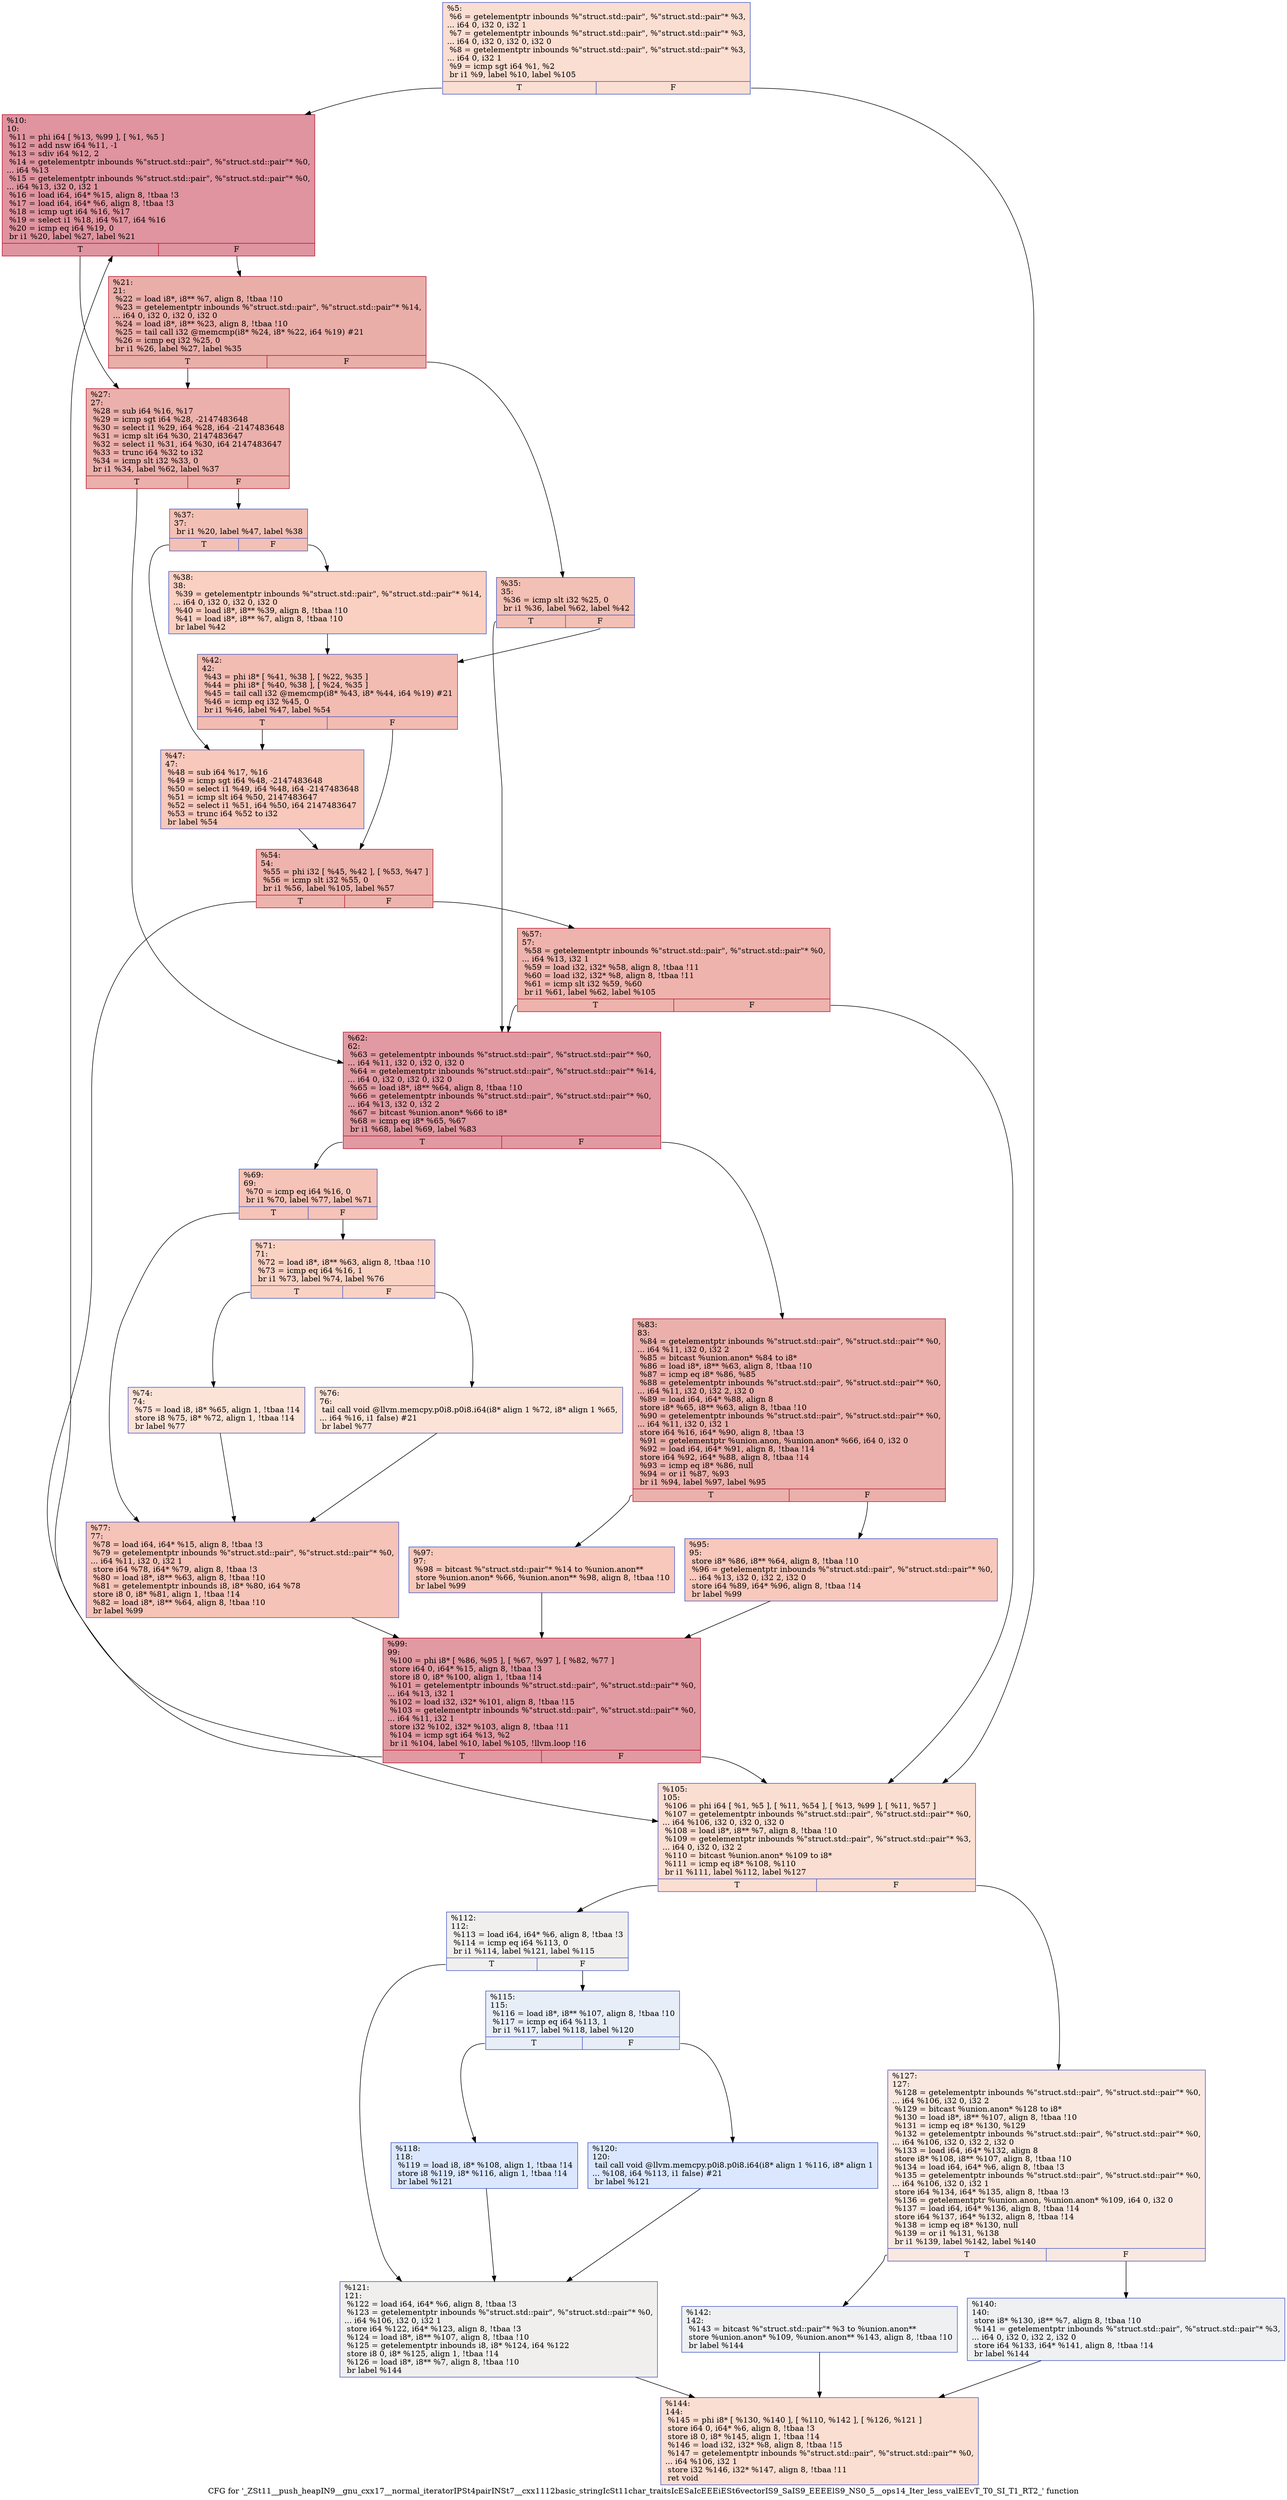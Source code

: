 digraph "CFG for '_ZSt11__push_heapIN9__gnu_cxx17__normal_iteratorIPSt4pairINSt7__cxx1112basic_stringIcSt11char_traitsIcESaIcEEEiESt6vectorIS9_SaIS9_EEEElS9_NS0_5__ops14_Iter_less_valEEvT_T0_SI_T1_RT2_' function" {
	label="CFG for '_ZSt11__push_heapIN9__gnu_cxx17__normal_iteratorIPSt4pairINSt7__cxx1112basic_stringIcSt11char_traitsIcESaIcEEEiESt6vectorIS9_SaIS9_EEEElS9_NS0_5__ops14_Iter_less_valEEvT_T0_SI_T1_RT2_' function";

	Node0x56528597e0d0 [shape=record,color="#3d50c3ff", style=filled, fillcolor="#f7b59970",label="{%5:\l  %6 = getelementptr inbounds %\"struct.std::pair\", %\"struct.std::pair\"* %3,\l... i64 0, i32 0, i32 1\l  %7 = getelementptr inbounds %\"struct.std::pair\", %\"struct.std::pair\"* %3,\l... i64 0, i32 0, i32 0, i32 0\l  %8 = getelementptr inbounds %\"struct.std::pair\", %\"struct.std::pair\"* %3,\l... i64 0, i32 1\l  %9 = icmp sgt i64 %1, %2\l  br i1 %9, label %10, label %105\l|{<s0>T|<s1>F}}"];
	Node0x56528597e0d0:s0 -> Node0x56528597df30;
	Node0x56528597e0d0:s1 -> Node0x56528597e390;
	Node0x56528597df30 [shape=record,color="#b70d28ff", style=filled, fillcolor="#b70d2870",label="{%10:\l10:                                               \l  %11 = phi i64 [ %13, %99 ], [ %1, %5 ]\l  %12 = add nsw i64 %11, -1\l  %13 = sdiv i64 %12, 2\l  %14 = getelementptr inbounds %\"struct.std::pair\", %\"struct.std::pair\"* %0,\l... i64 %13\l  %15 = getelementptr inbounds %\"struct.std::pair\", %\"struct.std::pair\"* %0,\l... i64 %13, i32 0, i32 1\l  %16 = load i64, i64* %15, align 8, !tbaa !3\l  %17 = load i64, i64* %6, align 8, !tbaa !3\l  %18 = icmp ugt i64 %16, %17\l  %19 = select i1 %18, i64 %17, i64 %16\l  %20 = icmp eq i64 %19, 0\l  br i1 %20, label %27, label %21\l|{<s0>T|<s1>F}}"];
	Node0x56528597df30:s0 -> Node0x56528593ee70;
	Node0x56528597df30:s1 -> Node0x56528593eec0;
	Node0x56528593eec0 [shape=record,color="#b70d28ff", style=filled, fillcolor="#d0473d70",label="{%21:\l21:                                               \l  %22 = load i8*, i8** %7, align 8, !tbaa !10\l  %23 = getelementptr inbounds %\"struct.std::pair\", %\"struct.std::pair\"* %14,\l... i64 0, i32 0, i32 0, i32 0\l  %24 = load i8*, i8** %23, align 8, !tbaa !10\l  %25 = tail call i32 @memcmp(i8* %24, i8* %22, i64 %19) #21\l  %26 = icmp eq i32 %25, 0\l  br i1 %26, label %27, label %35\l|{<s0>T|<s1>F}}"];
	Node0x56528593eec0:s0 -> Node0x56528593ee70;
	Node0x56528593eec0:s1 -> Node0x56528593f380;
	Node0x56528593ee70 [shape=record,color="#b70d28ff", style=filled, fillcolor="#d24b4070",label="{%27:\l27:                                               \l  %28 = sub i64 %16, %17\l  %29 = icmp sgt i64 %28, -2147483648\l  %30 = select i1 %29, i64 %28, i64 -2147483648\l  %31 = icmp slt i64 %30, 2147483647\l  %32 = select i1 %31, i64 %30, i64 2147483647\l  %33 = trunc i64 %32 to i32\l  %34 = icmp slt i32 %33, 0\l  br i1 %34, label %62, label %37\l|{<s0>T|<s1>F}}"];
	Node0x56528593ee70:s0 -> Node0x56528593f890;
	Node0x56528593ee70:s1 -> Node0x56528593f8e0;
	Node0x56528593f380 [shape=record,color="#3d50c3ff", style=filled, fillcolor="#e5705870",label="{%35:\l35:                                               \l  %36 = icmp slt i32 %25, 0\l  br i1 %36, label %62, label %42\l|{<s0>T|<s1>F}}"];
	Node0x56528593f380:s0 -> Node0x56528593f890;
	Node0x56528593f380:s1 -> Node0x56528593fa70;
	Node0x56528593f8e0 [shape=record,color="#3d50c3ff", style=filled, fillcolor="#e5705870",label="{%37:\l37:                                               \l  br i1 %20, label %47, label %38\l|{<s0>T|<s1>F}}"];
	Node0x56528593f8e0:s0 -> Node0x56528593fb70;
	Node0x56528593f8e0:s1 -> Node0x56528593fbc0;
	Node0x56528593fbc0 [shape=record,color="#3d50c3ff", style=filled, fillcolor="#f3947570",label="{%38:\l38:                                               \l  %39 = getelementptr inbounds %\"struct.std::pair\", %\"struct.std::pair\"* %14,\l... i64 0, i32 0, i32 0, i32 0\l  %40 = load i8*, i8** %39, align 8, !tbaa !10\l  %41 = load i8*, i8** %7, align 8, !tbaa !10\l  br label %42\l}"];
	Node0x56528593fbc0 -> Node0x56528593fa70;
	Node0x56528593fa70 [shape=record,color="#3d50c3ff", style=filled, fillcolor="#e1675170",label="{%42:\l42:                                               \l  %43 = phi i8* [ %41, %38 ], [ %22, %35 ]\l  %44 = phi i8* [ %40, %38 ], [ %24, %35 ]\l  %45 = tail call i32 @memcmp(i8* %43, i8* %44, i64 %19) #21\l  %46 = icmp eq i32 %45, 0\l  br i1 %46, label %47, label %54\l|{<s0>T|<s1>F}}"];
	Node0x56528593fa70:s0 -> Node0x56528593fb70;
	Node0x56528593fa70:s1 -> Node0x565285940250;
	Node0x56528593fb70 [shape=record,color="#3d50c3ff", style=filled, fillcolor="#ed836670",label="{%47:\l47:                                               \l  %48 = sub i64 %17, %16\l  %49 = icmp sgt i64 %48, -2147483648\l  %50 = select i1 %49, i64 %48, i64 -2147483648\l  %51 = icmp slt i64 %50, 2147483647\l  %52 = select i1 %51, i64 %50, i64 2147483647\l  %53 = trunc i64 %52 to i32\l  br label %54\l}"];
	Node0x56528593fb70 -> Node0x565285940250;
	Node0x565285940250 [shape=record,color="#b70d28ff", style=filled, fillcolor="#d6524470",label="{%54:\l54:                                               \l  %55 = phi i32 [ %45, %42 ], [ %53, %47 ]\l  %56 = icmp slt i32 %55, 0\l  br i1 %56, label %105, label %57\l|{<s0>T|<s1>F}}"];
	Node0x565285940250:s0 -> Node0x56528597e390;
	Node0x565285940250:s1 -> Node0x565285940880;
	Node0x565285940880 [shape=record,color="#b70d28ff", style=filled, fillcolor="#d6524470",label="{%57:\l57:                                               \l  %58 = getelementptr inbounds %\"struct.std::pair\", %\"struct.std::pair\"* %0,\l... i64 %13, i32 1\l  %59 = load i32, i32* %58, align 8, !tbaa !11\l  %60 = load i32, i32* %8, align 8, !tbaa !11\l  %61 = icmp slt i32 %59, %60\l  br i1 %61, label %62, label %105\l|{<s0>T|<s1>F}}"];
	Node0x565285940880:s0 -> Node0x56528593f890;
	Node0x565285940880:s1 -> Node0x56528597e390;
	Node0x56528593f890 [shape=record,color="#b70d28ff", style=filled, fillcolor="#bb1b2c70",label="{%62:\l62:                                               \l  %63 = getelementptr inbounds %\"struct.std::pair\", %\"struct.std::pair\"* %0,\l... i64 %11, i32 0, i32 0, i32 0\l  %64 = getelementptr inbounds %\"struct.std::pair\", %\"struct.std::pair\"* %14,\l... i64 0, i32 0, i32 0, i32 0\l  %65 = load i8*, i8** %64, align 8, !tbaa !10\l  %66 = getelementptr inbounds %\"struct.std::pair\", %\"struct.std::pair\"* %0,\l... i64 %13, i32 0, i32 2\l  %67 = bitcast %union.anon* %66 to i8*\l  %68 = icmp eq i8* %65, %67\l  br i1 %68, label %69, label %83\l|{<s0>T|<s1>F}}"];
	Node0x56528593f890:s0 -> Node0x565285940ff0;
	Node0x56528593f890:s1 -> Node0x565285941040;
	Node0x565285940ff0 [shape=record,color="#3d50c3ff", style=filled, fillcolor="#e8765c70",label="{%69:\l69:                                               \l  %70 = icmp eq i64 %16, 0\l  br i1 %70, label %77, label %71\l|{<s0>T|<s1>F}}"];
	Node0x565285940ff0:s0 -> Node0x5652859411d0;
	Node0x565285940ff0:s1 -> Node0x565285941220;
	Node0x565285941220 [shape=record,color="#3d50c3ff", style=filled, fillcolor="#f4987a70",label="{%71:\l71:                                               \l  %72 = load i8*, i8** %63, align 8, !tbaa !10\l  %73 = icmp eq i64 %16, 1\l  br i1 %73, label %74, label %76\l|{<s0>T|<s1>F}}"];
	Node0x565285941220:s0 -> Node0x565285941420;
	Node0x565285941220:s1 -> Node0x565285941470;
	Node0x565285941420 [shape=record,color="#3d50c3ff", style=filled, fillcolor="#f6bfa670",label="{%74:\l74:                                               \l  %75 = load i8, i8* %65, align 1, !tbaa !14\l  store i8 %75, i8* %72, align 1, !tbaa !14\l  br label %77\l}"];
	Node0x565285941420 -> Node0x5652859411d0;
	Node0x565285941470 [shape=record,color="#3d50c3ff", style=filled, fillcolor="#f6bfa670",label="{%76:\l76:                                               \l  tail call void @llvm.memcpy.p0i8.p0i8.i64(i8* align 1 %72, i8* align 1 %65,\l... i64 %16, i1 false) #21\l  br label %77\l}"];
	Node0x565285941470 -> Node0x5652859411d0;
	Node0x5652859411d0 [shape=record,color="#3d50c3ff", style=filled, fillcolor="#e8765c70",label="{%77:\l77:                                               \l  %78 = load i64, i64* %15, align 8, !tbaa !3\l  %79 = getelementptr inbounds %\"struct.std::pair\", %\"struct.std::pair\"* %0,\l... i64 %11, i32 0, i32 1\l  store i64 %78, i64* %79, align 8, !tbaa !3\l  %80 = load i8*, i8** %63, align 8, !tbaa !10\l  %81 = getelementptr inbounds i8, i8* %80, i64 %78\l  store i8 0, i8* %81, align 1, !tbaa !14\l  %82 = load i8*, i8** %64, align 8, !tbaa !10\l  br label %99\l}"];
	Node0x5652859411d0 -> Node0x56528597e490;
	Node0x565285941040 [shape=record,color="#b70d28ff", style=filled, fillcolor="#d24b4070",label="{%83:\l83:                                               \l  %84 = getelementptr inbounds %\"struct.std::pair\", %\"struct.std::pair\"* %0,\l... i64 %11, i32 0, i32 2\l  %85 = bitcast %union.anon* %84 to i8*\l  %86 = load i8*, i8** %63, align 8, !tbaa !10\l  %87 = icmp eq i8* %86, %85\l  %88 = getelementptr inbounds %\"struct.std::pair\", %\"struct.std::pair\"* %0,\l... i64 %11, i32 0, i32 2, i32 0\l  %89 = load i64, i64* %88, align 8\l  store i8* %65, i8** %63, align 8, !tbaa !10\l  %90 = getelementptr inbounds %\"struct.std::pair\", %\"struct.std::pair\"* %0,\l... i64 %11, i32 0, i32 1\l  store i64 %16, i64* %90, align 8, !tbaa !3\l  %91 = getelementptr %union.anon, %union.anon* %66, i64 0, i32 0\l  %92 = load i64, i64* %91, align 8, !tbaa !14\l  store i64 %92, i64* %88, align 8, !tbaa !14\l  %93 = icmp eq i8* %86, null\l  %94 = or i1 %87, %93\l  br i1 %94, label %97, label %95\l|{<s0>T|<s1>F}}"];
	Node0x565285941040:s0 -> Node0x565285945510;
	Node0x565285941040:s1 -> Node0x565285945560;
	Node0x565285945560 [shape=record,color="#3d50c3ff", style=filled, fillcolor="#ed836670",label="{%95:\l95:                                               \l  store i8* %86, i8** %64, align 8, !tbaa !10\l  %96 = getelementptr inbounds %\"struct.std::pair\", %\"struct.std::pair\"* %0,\l... i64 %13, i32 0, i32 2, i32 0\l  store i64 %89, i64* %96, align 8, !tbaa !14\l  br label %99\l}"];
	Node0x565285945560 -> Node0x56528597e490;
	Node0x565285945510 [shape=record,color="#3d50c3ff", style=filled, fillcolor="#ed836670",label="{%97:\l97:                                               \l  %98 = bitcast %\"struct.std::pair\"* %14 to %union.anon**\l  store %union.anon* %66, %union.anon** %98, align 8, !tbaa !10\l  br label %99\l}"];
	Node0x565285945510 -> Node0x56528597e490;
	Node0x56528597e490 [shape=record,color="#b70d28ff", style=filled, fillcolor="#bb1b2c70",label="{%99:\l99:                                               \l  %100 = phi i8* [ %86, %95 ], [ %67, %97 ], [ %82, %77 ]\l  store i64 0, i64* %15, align 8, !tbaa !3\l  store i8 0, i8* %100, align 1, !tbaa !14\l  %101 = getelementptr inbounds %\"struct.std::pair\", %\"struct.std::pair\"* %0,\l... i64 %13, i32 1\l  %102 = load i32, i32* %101, align 8, !tbaa !15\l  %103 = getelementptr inbounds %\"struct.std::pair\", %\"struct.std::pair\"* %0,\l... i64 %11, i32 1\l  store i32 %102, i32* %103, align 8, !tbaa !11\l  %104 = icmp sgt i64 %13, %2\l  br i1 %104, label %10, label %105, !llvm.loop !16\l|{<s0>T|<s1>F}}"];
	Node0x56528597e490:s0 -> Node0x56528597df30;
	Node0x56528597e490:s1 -> Node0x56528597e390;
	Node0x56528597e390 [shape=record,color="#3d50c3ff", style=filled, fillcolor="#f7b59970",label="{%105:\l105:                                              \l  %106 = phi i64 [ %1, %5 ], [ %11, %54 ], [ %13, %99 ], [ %11, %57 ]\l  %107 = getelementptr inbounds %\"struct.std::pair\", %\"struct.std::pair\"* %0,\l... i64 %106, i32 0, i32 0, i32 0\l  %108 = load i8*, i8** %7, align 8, !tbaa !10\l  %109 = getelementptr inbounds %\"struct.std::pair\", %\"struct.std::pair\"* %3,\l... i64 0, i32 0, i32 2\l  %110 = bitcast %union.anon* %109 to i8*\l  %111 = icmp eq i8* %108, %110\l  br i1 %111, label %112, label %127\l|{<s0>T|<s1>F}}"];
	Node0x56528597e390:s0 -> Node0x5652859464e0;
	Node0x56528597e390:s1 -> Node0x565285946530;
	Node0x5652859464e0 [shape=record,color="#3d50c3ff", style=filled, fillcolor="#e0dbd870",label="{%112:\l112:                                              \l  %113 = load i64, i64* %6, align 8, !tbaa !3\l  %114 = icmp eq i64 %113, 0\l  br i1 %114, label %121, label %115\l|{<s0>T|<s1>F}}"];
	Node0x5652859464e0:s0 -> Node0x565285946730;
	Node0x5652859464e0:s1 -> Node0x565285946780;
	Node0x565285946780 [shape=record,color="#3d50c3ff", style=filled, fillcolor="#cbd8ee70",label="{%115:\l115:                                              \l  %116 = load i8*, i8** %107, align 8, !tbaa !10\l  %117 = icmp eq i64 %113, 1\l  br i1 %117, label %118, label %120\l|{<s0>T|<s1>F}}"];
	Node0x565285946780:s0 -> Node0x565285946980;
	Node0x565285946780:s1 -> Node0x5652859469d0;
	Node0x565285946980 [shape=record,color="#3d50c3ff", style=filled, fillcolor="#abc8fd70",label="{%118:\l118:                                              \l  %119 = load i8, i8* %108, align 1, !tbaa !14\l  store i8 %119, i8* %116, align 1, !tbaa !14\l  br label %121\l}"];
	Node0x565285946980 -> Node0x565285946730;
	Node0x5652859469d0 [shape=record,color="#3d50c3ff", style=filled, fillcolor="#abc8fd70",label="{%120:\l120:                                              \l  tail call void @llvm.memcpy.p0i8.p0i8.i64(i8* align 1 %116, i8* align 1\l... %108, i64 %113, i1 false) #21\l  br label %121\l}"];
	Node0x5652859469d0 -> Node0x565285946730;
	Node0x565285946730 [shape=record,color="#3d50c3ff", style=filled, fillcolor="#e0dbd870",label="{%121:\l121:                                              \l  %122 = load i64, i64* %6, align 8, !tbaa !3\l  %123 = getelementptr inbounds %\"struct.std::pair\", %\"struct.std::pair\"* %0,\l... i64 %106, i32 0, i32 1\l  store i64 %122, i64* %123, align 8, !tbaa !3\l  %124 = load i8*, i8** %107, align 8, !tbaa !10\l  %125 = getelementptr inbounds i8, i8* %124, i64 %122\l  store i8 0, i8* %125, align 1, !tbaa !14\l  %126 = load i8*, i8** %7, align 8, !tbaa !10\l  br label %144\l}"];
	Node0x565285946730 -> Node0x565285947230;
	Node0x565285946530 [shape=record,color="#3d50c3ff", style=filled, fillcolor="#f1ccb870",label="{%127:\l127:                                              \l  %128 = getelementptr inbounds %\"struct.std::pair\", %\"struct.std::pair\"* %0,\l... i64 %106, i32 0, i32 2\l  %129 = bitcast %union.anon* %128 to i8*\l  %130 = load i8*, i8** %107, align 8, !tbaa !10\l  %131 = icmp eq i8* %130, %129\l  %132 = getelementptr inbounds %\"struct.std::pair\", %\"struct.std::pair\"* %0,\l... i64 %106, i32 0, i32 2, i32 0\l  %133 = load i64, i64* %132, align 8\l  store i8* %108, i8** %107, align 8, !tbaa !10\l  %134 = load i64, i64* %6, align 8, !tbaa !3\l  %135 = getelementptr inbounds %\"struct.std::pair\", %\"struct.std::pair\"* %0,\l... i64 %106, i32 0, i32 1\l  store i64 %134, i64* %135, align 8, !tbaa !3\l  %136 = getelementptr %union.anon, %union.anon* %109, i64 0, i32 0\l  %137 = load i64, i64* %136, align 8, !tbaa !14\l  store i64 %137, i64* %132, align 8, !tbaa !14\l  %138 = icmp eq i8* %130, null\l  %139 = or i1 %131, %138\l  br i1 %139, label %142, label %140\l|{<s0>T|<s1>F}}"];
	Node0x565285946530:s0 -> Node0x5652859961d0;
	Node0x565285946530:s1 -> Node0x565285996220;
	Node0x565285996220 [shape=record,color="#3d50c3ff", style=filled, fillcolor="#d9dce170",label="{%140:\l140:                                              \l  store i8* %130, i8** %7, align 8, !tbaa !10\l  %141 = getelementptr inbounds %\"struct.std::pair\", %\"struct.std::pair\"* %3,\l... i64 0, i32 0, i32 2, i32 0\l  store i64 %133, i64* %141, align 8, !tbaa !14\l  br label %144\l}"];
	Node0x565285996220 -> Node0x565285947230;
	Node0x5652859961d0 [shape=record,color="#3d50c3ff", style=filled, fillcolor="#d9dce170",label="{%142:\l142:                                              \l  %143 = bitcast %\"struct.std::pair\"* %3 to %union.anon**\l  store %union.anon* %109, %union.anon** %143, align 8, !tbaa !10\l  br label %144\l}"];
	Node0x5652859961d0 -> Node0x565285947230;
	Node0x565285947230 [shape=record,color="#3d50c3ff", style=filled, fillcolor="#f7b59970",label="{%144:\l144:                                              \l  %145 = phi i8* [ %130, %140 ], [ %110, %142 ], [ %126, %121 ]\l  store i64 0, i64* %6, align 8, !tbaa !3\l  store i8 0, i8* %145, align 1, !tbaa !14\l  %146 = load i32, i32* %8, align 8, !tbaa !15\l  %147 = getelementptr inbounds %\"struct.std::pair\", %\"struct.std::pair\"* %0,\l... i64 %106, i32 1\l  store i32 %146, i32* %147, align 8, !tbaa !11\l  ret void\l}"];
}
